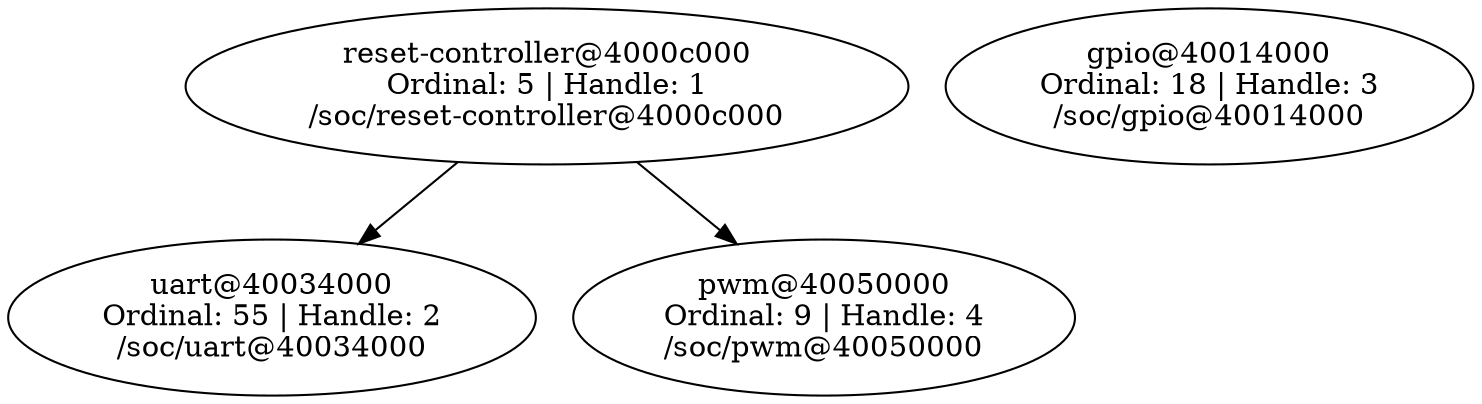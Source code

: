 // /home/tatiana/projects/zephyros-rp2040-example3/Project/build/zephyr/zephyr_pre0.elf
digraph "Device dependency graph" {
	5 [label="reset-controller@4000c000\nOrdinal: 5 | Handle: 1\n/soc/reset-controller@4000c000"]
	55 [label="uart@40034000\nOrdinal: 55 | Handle: 2\n/soc/uart@40034000"]
	18 [label="gpio@40014000\nOrdinal: 18 | Handle: 3\n/soc/gpio@40014000"]
	9 [label="pwm@40050000\nOrdinal: 9 | Handle: 4\n/soc/pwm@40050000"]
	5 -> 9
	5 -> 55
}
